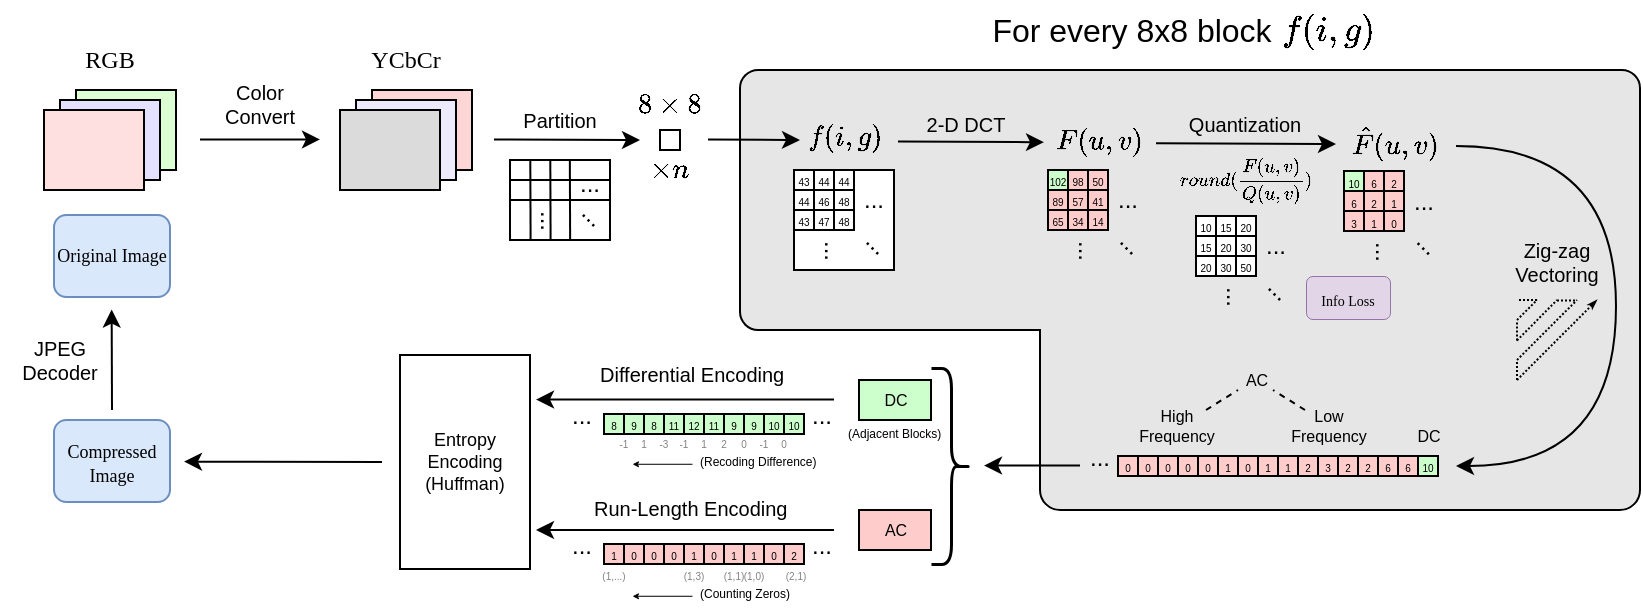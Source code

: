 <mxfile version="24.7.8">
  <diagram name="Page-1" id="EF4YrGt0gxMVskBdaSfW">
    <mxGraphModel dx="875" dy="524" grid="1" gridSize="10" guides="1" tooltips="1" connect="1" arrows="1" fold="1" page="1" pageScale="1" pageWidth="827" pageHeight="1169" math="1" shadow="0">
      <root>
        <mxCell id="0" />
        <mxCell id="1" parent="0" />
        <mxCell id="O9iiYRhufzulxAbbuQm4-144" value="" style="rounded=1;whiteSpace=wrap;html=1;arcSize=8;fillColor=#E6E6E6;strokeColor=#000000;" vertex="1" parent="1">
          <mxGeometry x="600" y="314.5" width="300" height="125.5" as="geometry" />
        </mxCell>
        <mxCell id="O9iiYRhufzulxAbbuQm4-58" value="" style="rounded=1;whiteSpace=wrap;html=1;arcSize=7;fillColor=#E6E6E6;strokeColor=#000000;" vertex="1" parent="1">
          <mxGeometry x="450" y="220" width="450" height="130" as="geometry" />
        </mxCell>
        <mxCell id="O9iiYRhufzulxAbbuQm4-19" value="" style="rounded=0;whiteSpace=wrap;html=1;fillColor=#DCFFD4;" vertex="1" parent="1">
          <mxGeometry x="118" y="230" width="50" height="40" as="geometry" />
        </mxCell>
        <mxCell id="O9iiYRhufzulxAbbuQm4-18" value="" style="rounded=0;whiteSpace=wrap;html=1;fillColor=#E4E0FF;" vertex="1" parent="1">
          <mxGeometry x="110" y="235" width="50" height="40" as="geometry" />
        </mxCell>
        <mxCell id="O9iiYRhufzulxAbbuQm4-17" value="" style="rounded=0;whiteSpace=wrap;html=1;fillColor=#FFE0E0;" vertex="1" parent="1">
          <mxGeometry x="102" y="240" width="50" height="40" as="geometry" />
        </mxCell>
        <mxCell id="O9iiYRhufzulxAbbuQm4-20" value="&lt;font style=&quot;font-size: 12px;&quot;&gt;RGB&lt;/font&gt;" style="text;html=1;align=center;verticalAlign=middle;whiteSpace=wrap;rounded=0;fontFamily=Garamond;fontSize=12;" vertex="1" parent="1">
          <mxGeometry x="105" y="200" width="60" height="30" as="geometry" />
        </mxCell>
        <mxCell id="O9iiYRhufzulxAbbuQm4-21" value="" style="endArrow=classic;html=1;rounded=0;" edge="1" parent="1">
          <mxGeometry width="50" height="50" relative="1" as="geometry">
            <mxPoint x="180" y="254.72" as="sourcePoint" />
            <mxPoint x="240" y="254.72" as="targetPoint" />
          </mxGeometry>
        </mxCell>
        <mxCell id="O9iiYRhufzulxAbbuQm4-22" value="" style="rounded=0;whiteSpace=wrap;html=1;fillColor=#ffd6d6;" vertex="1" parent="1">
          <mxGeometry x="266" y="230" width="50" height="40" as="geometry" />
        </mxCell>
        <mxCell id="O9iiYRhufzulxAbbuQm4-23" value="" style="rounded=0;whiteSpace=wrap;html=1;fillColor=#eceafb;" vertex="1" parent="1">
          <mxGeometry x="258" y="235" width="50" height="40" as="geometry" />
        </mxCell>
        <mxCell id="O9iiYRhufzulxAbbuQm4-24" value="" style="rounded=0;whiteSpace=wrap;html=1;" vertex="1" parent="1">
          <mxGeometry x="335" y="265" width="50" height="40" as="geometry" />
        </mxCell>
        <mxCell id="O9iiYRhufzulxAbbuQm4-25" value="&lt;font style=&quot;font-size: 12px;&quot;&gt;YCbCr&lt;/font&gt;" style="text;html=1;align=center;verticalAlign=middle;whiteSpace=wrap;rounded=0;fontFamily=Garamond;fontSize=12;" vertex="1" parent="1">
          <mxGeometry x="253" y="200" width="60" height="30" as="geometry" />
        </mxCell>
        <mxCell id="O9iiYRhufzulxAbbuQm4-26" value="" style="endArrow=classic;html=1;rounded=0;" edge="1" parent="1">
          <mxGeometry width="50" height="50" relative="1" as="geometry">
            <mxPoint x="327" y="254.72" as="sourcePoint" />
            <mxPoint x="400" y="255" as="targetPoint" />
          </mxGeometry>
        </mxCell>
        <mxCell id="O9iiYRhufzulxAbbuQm4-27" value="Color Convert" style="text;html=1;align=center;verticalAlign=middle;whiteSpace=wrap;rounded=0;fontSize=10;" vertex="1" parent="1">
          <mxGeometry x="180" y="222" width="60" height="30" as="geometry" />
        </mxCell>
        <mxCell id="O9iiYRhufzulxAbbuQm4-28" value="Partition" style="text;html=1;align=center;verticalAlign=middle;whiteSpace=wrap;rounded=0;fontSize=10;" vertex="1" parent="1">
          <mxGeometry x="330" y="230" width="60" height="30" as="geometry" />
        </mxCell>
        <mxCell id="O9iiYRhufzulxAbbuQm4-30" value="" style="endArrow=none;html=1;rounded=0;exitX=0;exitY=0.25;exitDx=0;exitDy=0;entryX=1;entryY=0.25;entryDx=0;entryDy=0;" edge="1" parent="1" source="O9iiYRhufzulxAbbuQm4-24" target="O9iiYRhufzulxAbbuQm4-24">
          <mxGeometry width="50" height="50" relative="1" as="geometry">
            <mxPoint x="365" y="345" as="sourcePoint" />
            <mxPoint x="415" y="295" as="targetPoint" />
          </mxGeometry>
        </mxCell>
        <mxCell id="O9iiYRhufzulxAbbuQm4-31" value="" style="endArrow=none;html=1;rounded=0;exitX=0.183;exitY=0.013;exitDx=0;exitDy=0;entryX=0.186;entryY=1.013;entryDx=0;entryDy=0;exitPerimeter=0;entryPerimeter=0;" edge="1" parent="1">
          <mxGeometry width="50" height="50" relative="1" as="geometry">
            <mxPoint x="345.15" y="265.52" as="sourcePoint" />
            <mxPoint x="345.3" y="305.52" as="targetPoint" />
          </mxGeometry>
        </mxCell>
        <mxCell id="O9iiYRhufzulxAbbuQm4-32" value="" style="endArrow=none;html=1;rounded=0;exitX=0.183;exitY=0.013;exitDx=0;exitDy=0;entryX=0.186;entryY=1.013;entryDx=0;entryDy=0;exitPerimeter=0;entryPerimeter=0;" edge="1" parent="1">
          <mxGeometry width="50" height="50" relative="1" as="geometry">
            <mxPoint x="355.15" y="265" as="sourcePoint" />
            <mxPoint x="355.3" y="305" as="targetPoint" />
          </mxGeometry>
        </mxCell>
        <mxCell id="O9iiYRhufzulxAbbuQm4-33" value="" style="endArrow=none;html=1;rounded=0;exitX=0.183;exitY=0.013;exitDx=0;exitDy=0;entryX=0.186;entryY=1.013;entryDx=0;entryDy=0;exitPerimeter=0;entryPerimeter=0;" edge="1" parent="1">
          <mxGeometry width="50" height="50" relative="1" as="geometry">
            <mxPoint x="364.92" y="265" as="sourcePoint" />
            <mxPoint x="365.07" y="305" as="targetPoint" />
          </mxGeometry>
        </mxCell>
        <mxCell id="O9iiYRhufzulxAbbuQm4-34" value="" style="endArrow=none;html=1;rounded=0;exitX=0;exitY=0.25;exitDx=0;exitDy=0;entryX=1;entryY=0.25;entryDx=0;entryDy=0;" edge="1" parent="1">
          <mxGeometry width="50" height="50" relative="1" as="geometry">
            <mxPoint x="335" y="284.96" as="sourcePoint" />
            <mxPoint x="385" y="284.96" as="targetPoint" />
          </mxGeometry>
        </mxCell>
        <mxCell id="O9iiYRhufzulxAbbuQm4-38" value="..." style="text;html=1;align=center;verticalAlign=middle;whiteSpace=wrap;rounded=0;rotation=45;" vertex="1" parent="1">
          <mxGeometry x="367" y="285" width="20" height="15" as="geometry" />
        </mxCell>
        <mxCell id="O9iiYRhufzulxAbbuQm4-39" value="" style="rounded=0;whiteSpace=wrap;html=1;fillColor=#dbdbdb;" vertex="1" parent="1">
          <mxGeometry x="250" y="240" width="50" height="40" as="geometry" />
        </mxCell>
        <mxCell id="O9iiYRhufzulxAbbuQm4-40" value="" style="whiteSpace=wrap;html=1;aspect=fixed;" vertex="1" parent="1">
          <mxGeometry x="410" y="250" width="10" height="10" as="geometry" />
        </mxCell>
        <mxCell id="O9iiYRhufzulxAbbuQm4-41" value="$$\times n$$" style="text;html=1;align=center;verticalAlign=middle;whiteSpace=wrap;rounded=0;" vertex="1" parent="1">
          <mxGeometry x="405" y="262" width="20" height="15" as="geometry" />
        </mxCell>
        <mxCell id="O9iiYRhufzulxAbbuQm4-42" value="" style="endArrow=classic;html=1;rounded=0;" edge="1" parent="1">
          <mxGeometry width="50" height="50" relative="1" as="geometry">
            <mxPoint x="529" y="255.81" as="sourcePoint" />
            <mxPoint x="602" y="256.09" as="targetPoint" />
          </mxGeometry>
        </mxCell>
        <mxCell id="O9iiYRhufzulxAbbuQm4-45" value="2-D DCT" style="text;html=1;align=center;verticalAlign=middle;whiteSpace=wrap;rounded=0;fontSize=10;" vertex="1" parent="1">
          <mxGeometry x="533" y="232" width="60" height="30" as="geometry" />
        </mxCell>
        <mxCell id="O9iiYRhufzulxAbbuQm4-49" value="$$f(i,g)$$" style="text;html=1;align=center;verticalAlign=middle;whiteSpace=wrap;rounded=0;fontSize=15;" vertex="1" parent="1">
          <mxGeometry x="713.5" y="185" width="60" height="30" as="geometry" />
        </mxCell>
        <mxCell id="O9iiYRhufzulxAbbuQm4-50" value="$$F(u,v)$$" style="text;html=1;align=center;verticalAlign=middle;whiteSpace=wrap;rounded=0;" vertex="1" parent="1">
          <mxGeometry x="600" y="241" width="60" height="30" as="geometry" />
        </mxCell>
        <mxCell id="O9iiYRhufzulxAbbuQm4-51" value="" style="endArrow=classic;html=1;rounded=0;" edge="1" parent="1">
          <mxGeometry width="50" height="50" relative="1" as="geometry">
            <mxPoint x="658" y="256.67" as="sourcePoint" />
            <mxPoint x="748" y="257" as="targetPoint" />
          </mxGeometry>
        </mxCell>
        <mxCell id="O9iiYRhufzulxAbbuQm4-52" value="Quantization" style="text;html=1;align=center;verticalAlign=middle;whiteSpace=wrap;rounded=0;fontSize=10;" vertex="1" parent="1">
          <mxGeometry x="664" y="232" width="77" height="30" as="geometry" />
        </mxCell>
        <mxCell id="O9iiYRhufzulxAbbuQm4-54" value="For every 8x8 block" style="text;html=1;align=center;verticalAlign=middle;whiteSpace=wrap;rounded=0;fontSize=16;" vertex="1" parent="1">
          <mxGeometry x="565.5" y="185" width="160" height="30" as="geometry" />
        </mxCell>
        <mxCell id="O9iiYRhufzulxAbbuQm4-55" value="$$8\times 8$$" style="text;html=1;align=center;verticalAlign=middle;whiteSpace=wrap;rounded=0;" vertex="1" parent="1">
          <mxGeometry x="400" y="230" width="30" height="14" as="geometry" />
        </mxCell>
        <mxCell id="O9iiYRhufzulxAbbuQm4-57" value="$$f(i,g)$$" style="text;html=1;align=center;verticalAlign=middle;whiteSpace=wrap;rounded=0;" vertex="1" parent="1">
          <mxGeometry x="473" y="239" width="60" height="30" as="geometry" />
        </mxCell>
        <mxCell id="O9iiYRhufzulxAbbuQm4-59" value="" style="endArrow=classic;html=1;rounded=0;" edge="1" parent="1">
          <mxGeometry width="50" height="50" relative="1" as="geometry">
            <mxPoint x="434" y="254.72" as="sourcePoint" />
            <mxPoint x="480" y="255" as="targetPoint" />
          </mxGeometry>
        </mxCell>
        <mxCell id="O9iiYRhufzulxAbbuQm4-63" value="$$round(\frac{F(u, v)}{Q(u, v)})$$" style="text;html=1;align=center;verticalAlign=middle;whiteSpace=wrap;rounded=0;fontSize=8;" vertex="1" parent="1">
          <mxGeometry x="672.5" y="260" width="60" height="30" as="geometry" />
        </mxCell>
        <mxCell id="O9iiYRhufzulxAbbuQm4-65" value="$${\hat{F}(u,v)}$$" style="text;html=1;align=center;verticalAlign=middle;whiteSpace=wrap;rounded=0;" vertex="1" parent="1">
          <mxGeometry x="748" y="241" width="60" height="30" as="geometry" />
        </mxCell>
        <mxCell id="O9iiYRhufzulxAbbuQm4-81" value="..." style="text;html=1;align=center;verticalAlign=middle;whiteSpace=wrap;rounded=0;rotation=90;" vertex="1" parent="1">
          <mxGeometry x="345" y="288" width="20" height="15" as="geometry" />
        </mxCell>
        <mxCell id="O9iiYRhufzulxAbbuQm4-82" value="..." style="text;html=1;align=center;verticalAlign=middle;whiteSpace=wrap;rounded=0;rotation=0;" vertex="1" parent="1">
          <mxGeometry x="365" y="269" width="20" height="15" as="geometry" />
        </mxCell>
        <mxCell id="O9iiYRhufzulxAbbuQm4-86" value="..." style="text;html=1;align=center;verticalAlign=middle;whiteSpace=wrap;rounded=0;rotation=0;" vertex="1" parent="1">
          <mxGeometry x="634" y="277.5" width="20" height="15" as="geometry" />
        </mxCell>
        <mxCell id="O9iiYRhufzulxAbbuQm4-87" value="..." style="text;html=1;align=center;verticalAlign=middle;whiteSpace=wrap;rounded=0;rotation=90;" vertex="1" parent="1">
          <mxGeometry x="614" y="303" width="20" height="15" as="geometry" />
        </mxCell>
        <mxCell id="O9iiYRhufzulxAbbuQm4-88" value="..." style="text;html=1;align=center;verticalAlign=middle;whiteSpace=wrap;rounded=0;rotation=45;" vertex="1" parent="1">
          <mxGeometry x="636" y="299" width="20" height="15" as="geometry" />
        </mxCell>
        <mxCell id="O9iiYRhufzulxAbbuQm4-90" value="102" style="whiteSpace=wrap;html=1;aspect=fixed;fontSize=5;fillColor=#CCFFCC;" vertex="1" parent="1">
          <mxGeometry x="604" y="270" width="10" height="10" as="geometry" />
        </mxCell>
        <mxCell id="O9iiYRhufzulxAbbuQm4-99" value="98" style="whiteSpace=wrap;html=1;aspect=fixed;fontSize=5;fillColor=#FFCCCC;" vertex="1" parent="1">
          <mxGeometry x="614" y="270" width="10" height="10" as="geometry" />
        </mxCell>
        <mxCell id="O9iiYRhufzulxAbbuQm4-101" value="89" style="whiteSpace=wrap;html=1;aspect=fixed;fontSize=5;fillColor=#FFCCCC;" vertex="1" parent="1">
          <mxGeometry x="604" y="280" width="10" height="10" as="geometry" />
        </mxCell>
        <mxCell id="O9iiYRhufzulxAbbuQm4-102" value="65" style="whiteSpace=wrap;html=1;aspect=fixed;fontSize=5;fillColor=#FFCCCC;" vertex="1" parent="1">
          <mxGeometry x="604" y="290" width="10" height="10" as="geometry" />
        </mxCell>
        <mxCell id="O9iiYRhufzulxAbbuQm4-103" value="57" style="whiteSpace=wrap;html=1;aspect=fixed;fontSize=5;fillColor=#FFCCCC;" vertex="1" parent="1">
          <mxGeometry x="614" y="280" width="10" height="10" as="geometry" />
        </mxCell>
        <mxCell id="O9iiYRhufzulxAbbuQm4-104" value="50" style="whiteSpace=wrap;html=1;aspect=fixed;fontSize=5;fillColor=#FFCCCC;" vertex="1" parent="1">
          <mxGeometry x="624" y="270" width="10" height="10" as="geometry" />
        </mxCell>
        <mxCell id="O9iiYRhufzulxAbbuQm4-105" value="34" style="whiteSpace=wrap;html=1;aspect=fixed;fontSize=5;fillColor=#FFCCCC;" vertex="1" parent="1">
          <mxGeometry x="614" y="290" width="10" height="10" as="geometry" />
        </mxCell>
        <mxCell id="O9iiYRhufzulxAbbuQm4-106" value="41" style="whiteSpace=wrap;html=1;aspect=fixed;fontSize=5;fillColor=#FFCCCC;" vertex="1" parent="1">
          <mxGeometry x="624" y="280" width="10" height="10" as="geometry" />
        </mxCell>
        <mxCell id="O9iiYRhufzulxAbbuQm4-107" value="14" style="whiteSpace=wrap;html=1;aspect=fixed;fontSize=5;fillColor=#FFCCCC;" vertex="1" parent="1">
          <mxGeometry x="624" y="290" width="10" height="10" as="geometry" />
        </mxCell>
        <mxCell id="O9iiYRhufzulxAbbuQm4-108" value="" style="whiteSpace=wrap;html=1;aspect=fixed;" vertex="1" parent="1">
          <mxGeometry x="477" y="270" width="50" height="50" as="geometry" />
        </mxCell>
        <mxCell id="O9iiYRhufzulxAbbuQm4-109" value="..." style="text;html=1;align=center;verticalAlign=middle;whiteSpace=wrap;rounded=0;rotation=0;" vertex="1" parent="1">
          <mxGeometry x="507" y="277.5" width="20" height="15" as="geometry" />
        </mxCell>
        <mxCell id="O9iiYRhufzulxAbbuQm4-110" value="..." style="text;html=1;align=center;verticalAlign=middle;whiteSpace=wrap;rounded=0;rotation=90;" vertex="1" parent="1">
          <mxGeometry x="487" y="303" width="20" height="15" as="geometry" />
        </mxCell>
        <mxCell id="O9iiYRhufzulxAbbuQm4-111" value="..." style="text;html=1;align=center;verticalAlign=middle;whiteSpace=wrap;rounded=0;rotation=45;" vertex="1" parent="1">
          <mxGeometry x="509" y="299" width="20" height="15" as="geometry" />
        </mxCell>
        <mxCell id="O9iiYRhufzulxAbbuQm4-112" value="43" style="whiteSpace=wrap;html=1;aspect=fixed;fontSize=5;" vertex="1" parent="1">
          <mxGeometry x="477" y="270" width="10" height="10" as="geometry" />
        </mxCell>
        <mxCell id="O9iiYRhufzulxAbbuQm4-113" value="44" style="whiteSpace=wrap;html=1;aspect=fixed;fontSize=5;" vertex="1" parent="1">
          <mxGeometry x="487" y="270" width="10" height="10" as="geometry" />
        </mxCell>
        <mxCell id="O9iiYRhufzulxAbbuQm4-114" value="44" style="whiteSpace=wrap;html=1;aspect=fixed;fontSize=5;" vertex="1" parent="1">
          <mxGeometry x="477" y="280" width="10" height="10" as="geometry" />
        </mxCell>
        <mxCell id="O9iiYRhufzulxAbbuQm4-115" value="43" style="whiteSpace=wrap;html=1;aspect=fixed;fontSize=5;" vertex="1" parent="1">
          <mxGeometry x="477" y="290" width="10" height="10" as="geometry" />
        </mxCell>
        <mxCell id="O9iiYRhufzulxAbbuQm4-116" value="46" style="whiteSpace=wrap;html=1;aspect=fixed;fontSize=5;" vertex="1" parent="1">
          <mxGeometry x="487" y="280" width="10" height="10" as="geometry" />
        </mxCell>
        <mxCell id="O9iiYRhufzulxAbbuQm4-117" value="44" style="whiteSpace=wrap;html=1;aspect=fixed;fontSize=5;" vertex="1" parent="1">
          <mxGeometry x="497" y="270" width="10" height="10" as="geometry" />
        </mxCell>
        <mxCell id="O9iiYRhufzulxAbbuQm4-118" value="47" style="whiteSpace=wrap;html=1;aspect=fixed;fontSize=5;" vertex="1" parent="1">
          <mxGeometry x="487" y="290" width="10" height="10" as="geometry" />
        </mxCell>
        <mxCell id="O9iiYRhufzulxAbbuQm4-119" value="48" style="whiteSpace=wrap;html=1;aspect=fixed;fontSize=5;" vertex="1" parent="1">
          <mxGeometry x="497" y="280" width="10" height="10" as="geometry" />
        </mxCell>
        <mxCell id="O9iiYRhufzulxAbbuQm4-120" value="48" style="whiteSpace=wrap;html=1;aspect=fixed;fontSize=5;" vertex="1" parent="1">
          <mxGeometry x="497" y="290" width="10" height="10" as="geometry" />
        </mxCell>
        <mxCell id="O9iiYRhufzulxAbbuQm4-122" value="..." style="text;html=1;align=center;verticalAlign=middle;whiteSpace=wrap;rounded=0;rotation=0;" vertex="1" parent="1">
          <mxGeometry x="782" y="278" width="20" height="15" as="geometry" />
        </mxCell>
        <mxCell id="O9iiYRhufzulxAbbuQm4-123" value="..." style="text;html=1;align=center;verticalAlign=middle;whiteSpace=wrap;rounded=0;rotation=90;" vertex="1" parent="1">
          <mxGeometry x="762" y="303.5" width="20" height="15" as="geometry" />
        </mxCell>
        <mxCell id="O9iiYRhufzulxAbbuQm4-124" value="..." style="text;html=1;align=center;verticalAlign=middle;whiteSpace=wrap;rounded=0;rotation=45;" vertex="1" parent="1">
          <mxGeometry x="784" y="299.5" width="20" height="15" as="geometry" />
        </mxCell>
        <mxCell id="O9iiYRhufzulxAbbuQm4-125" value="10" style="whiteSpace=wrap;html=1;aspect=fixed;fontSize=5;fillColor=#CCFFCC;" vertex="1" parent="1">
          <mxGeometry x="752" y="270.5" width="10" height="10" as="geometry" />
        </mxCell>
        <mxCell id="O9iiYRhufzulxAbbuQm4-126" value="6" style="whiteSpace=wrap;html=1;aspect=fixed;fontSize=5;fillColor=#FFCCCC;" vertex="1" parent="1">
          <mxGeometry x="762" y="270.5" width="10" height="10" as="geometry" />
        </mxCell>
        <mxCell id="O9iiYRhufzulxAbbuQm4-127" value="6" style="whiteSpace=wrap;html=1;aspect=fixed;fontSize=5;fillColor=#FFCCCC;" vertex="1" parent="1">
          <mxGeometry x="752" y="280.5" width="10" height="10" as="geometry" />
        </mxCell>
        <mxCell id="O9iiYRhufzulxAbbuQm4-128" value="3" style="whiteSpace=wrap;html=1;aspect=fixed;fontSize=5;fillColor=#FFCCCC;" vertex="1" parent="1">
          <mxGeometry x="752" y="290.5" width="10" height="10" as="geometry" />
        </mxCell>
        <mxCell id="O9iiYRhufzulxAbbuQm4-129" value="2" style="whiteSpace=wrap;html=1;aspect=fixed;fontSize=5;fillColor=#FFCCCC;" vertex="1" parent="1">
          <mxGeometry x="762" y="280.5" width="10" height="10" as="geometry" />
        </mxCell>
        <mxCell id="O9iiYRhufzulxAbbuQm4-130" value="2" style="whiteSpace=wrap;html=1;aspect=fixed;fontSize=5;fillColor=#FFCCCC;" vertex="1" parent="1">
          <mxGeometry x="772" y="270.5" width="10" height="10" as="geometry" />
        </mxCell>
        <mxCell id="O9iiYRhufzulxAbbuQm4-131" value="1" style="whiteSpace=wrap;html=1;aspect=fixed;fontSize=5;fillColor=#FFCCCC;" vertex="1" parent="1">
          <mxGeometry x="762" y="290.5" width="10" height="10" as="geometry" />
        </mxCell>
        <mxCell id="O9iiYRhufzulxAbbuQm4-132" value="1" style="whiteSpace=wrap;html=1;aspect=fixed;fontSize=5;fillColor=#FFCCCC;" vertex="1" parent="1">
          <mxGeometry x="772" y="280.5" width="10" height="10" as="geometry" />
        </mxCell>
        <mxCell id="O9iiYRhufzulxAbbuQm4-133" value="0" style="whiteSpace=wrap;html=1;aspect=fixed;fontSize=5;fillColor=#FFCCCC;" vertex="1" parent="1">
          <mxGeometry x="772" y="290.5" width="10" height="10" as="geometry" />
        </mxCell>
        <mxCell id="O9iiYRhufzulxAbbuQm4-137" value="" style="shape=curlyBracket;whiteSpace=wrap;html=1;rounded=1;flipH=1;labelPosition=right;verticalLabelPosition=middle;align=left;verticalAlign=middle;strokeWidth=1.5;" vertex="1" parent="1">
          <mxGeometry x="545.5" y="369" width="20" height="98" as="geometry" />
        </mxCell>
        <mxCell id="O9iiYRhufzulxAbbuQm4-140" value="DC" style="rounded=0;whiteSpace=wrap;html=1;fillColor=#CCFFCC;fontSize=8;" vertex="1" parent="1">
          <mxGeometry x="509.5" y="375" width="36" height="20" as="geometry" />
        </mxCell>
        <mxCell id="O9iiYRhufzulxAbbuQm4-141" value="AC" style="rounded=0;whiteSpace=wrap;html=1;fillColor=#FFCCCC;fontSize=8;" vertex="1" parent="1">
          <mxGeometry x="509.5" y="440" width="36" height="20" as="geometry" />
        </mxCell>
        <mxCell id="O9iiYRhufzulxAbbuQm4-142" value="Differential Encoding" style="text;whiteSpace=wrap;fontSize=10;" vertex="1" parent="1">
          <mxGeometry x="378" y="359.77" width="112" height="20" as="geometry" />
        </mxCell>
        <mxCell id="O9iiYRhufzulxAbbuQm4-143" value="" style="endArrow=classic;html=1;rounded=0;endFill=1;" edge="1" parent="1">
          <mxGeometry width="50" height="50" relative="1" as="geometry">
            <mxPoint x="497" y="384.77" as="sourcePoint" />
            <mxPoint x="348" y="384.77" as="targetPoint" />
          </mxGeometry>
        </mxCell>
        <mxCell id="O9iiYRhufzulxAbbuQm4-145" value="" style="rounded=1;whiteSpace=wrap;html=1;arcSize=14;strokeColor=#E6E6E6;fillColor=#E6E6E6;" vertex="1" parent="1">
          <mxGeometry x="601" y="335" width="298" height="35" as="geometry" />
        </mxCell>
        <mxCell id="O9iiYRhufzulxAbbuQm4-71" value="" style="curved=1;endArrow=classic;html=1;rounded=0;" edge="1" parent="1">
          <mxGeometry width="50" height="50" relative="1" as="geometry">
            <mxPoint x="808" y="258" as="sourcePoint" />
            <mxPoint x="808" y="418" as="targetPoint" />
            <Array as="points">
              <mxPoint x="888" y="258" />
              <mxPoint x="888" y="418" />
            </Array>
          </mxGeometry>
        </mxCell>
        <mxCell id="O9iiYRhufzulxAbbuQm4-147" value="Zig-zag Vectoring" style="text;html=1;align=center;verticalAlign=middle;whiteSpace=wrap;rounded=0;fontSize=10;" vertex="1" parent="1">
          <mxGeometry x="820" y="300.5" width="77" height="30" as="geometry" />
        </mxCell>
        <mxCell id="O9iiYRhufzulxAbbuQm4-165" value="10" style="whiteSpace=wrap;html=1;aspect=fixed;fontSize=5;fillColor=#CCFFCC;" vertex="1" parent="1">
          <mxGeometry x="789" y="413" width="10" height="10" as="geometry" />
        </mxCell>
        <mxCell id="O9iiYRhufzulxAbbuQm4-166" value="6" style="whiteSpace=wrap;html=1;aspect=fixed;fontSize=5;fillColor=#FFCCCC;" vertex="1" parent="1">
          <mxGeometry x="779" y="413" width="10" height="10" as="geometry" />
        </mxCell>
        <mxCell id="O9iiYRhufzulxAbbuQm4-167" value="6" style="whiteSpace=wrap;html=1;aspect=fixed;fontSize=5;fillColor=#FFCCCC;" vertex="1" parent="1">
          <mxGeometry x="769" y="413" width="10" height="10" as="geometry" />
        </mxCell>
        <mxCell id="O9iiYRhufzulxAbbuQm4-168" value="2" style="whiteSpace=wrap;html=1;aspect=fixed;fontSize=5;fillColor=#FFCCCC;" vertex="1" parent="1">
          <mxGeometry x="759" y="413" width="10" height="10" as="geometry" />
        </mxCell>
        <mxCell id="O9iiYRhufzulxAbbuQm4-169" value="2" style="whiteSpace=wrap;html=1;aspect=fixed;fontSize=5;fillColor=#FFCCCC;" vertex="1" parent="1">
          <mxGeometry x="749" y="413" width="10" height="10" as="geometry" />
        </mxCell>
        <mxCell id="O9iiYRhufzulxAbbuQm4-170" value="3" style="whiteSpace=wrap;html=1;aspect=fixed;fontSize=5;fillColor=#FFCCCC;" vertex="1" parent="1">
          <mxGeometry x="739" y="413" width="10" height="10" as="geometry" />
        </mxCell>
        <mxCell id="O9iiYRhufzulxAbbuQm4-172" value="2" style="whiteSpace=wrap;html=1;aspect=fixed;fontSize=5;fillColor=#FFCCCC;" vertex="1" parent="1">
          <mxGeometry x="729" y="413" width="10" height="10" as="geometry" />
        </mxCell>
        <mxCell id="O9iiYRhufzulxAbbuQm4-173" value="1" style="whiteSpace=wrap;html=1;aspect=fixed;fontSize=5;fillColor=#FFCCCC;" vertex="1" parent="1">
          <mxGeometry x="719" y="413" width="10" height="10" as="geometry" />
        </mxCell>
        <mxCell id="O9iiYRhufzulxAbbuQm4-176" value="1" style="whiteSpace=wrap;html=1;aspect=fixed;fontSize=5;fillColor=#FFCCCC;" vertex="1" parent="1">
          <mxGeometry x="709" y="413" width="10" height="10" as="geometry" />
        </mxCell>
        <mxCell id="O9iiYRhufzulxAbbuQm4-177" value="0" style="whiteSpace=wrap;html=1;aspect=fixed;fontSize=5;fillColor=#FFCCCC;" vertex="1" parent="1">
          <mxGeometry x="699" y="413" width="10" height="10" as="geometry" />
        </mxCell>
        <mxCell id="O9iiYRhufzulxAbbuQm4-178" value="1" style="whiteSpace=wrap;html=1;aspect=fixed;fontSize=5;fillColor=#FFCCCC;" vertex="1" parent="1">
          <mxGeometry x="689" y="413" width="10" height="10" as="geometry" />
        </mxCell>
        <mxCell id="O9iiYRhufzulxAbbuQm4-179" value="0" style="whiteSpace=wrap;html=1;aspect=fixed;fontSize=5;fillColor=#FFCCCC;" vertex="1" parent="1">
          <mxGeometry x="679" y="413" width="10" height="10" as="geometry" />
        </mxCell>
        <mxCell id="O9iiYRhufzulxAbbuQm4-180" value="0" style="whiteSpace=wrap;html=1;aspect=fixed;fontSize=5;fillColor=#FFCCCC;" vertex="1" parent="1">
          <mxGeometry x="669" y="413" width="10" height="10" as="geometry" />
        </mxCell>
        <mxCell id="O9iiYRhufzulxAbbuQm4-181" value="0" style="whiteSpace=wrap;html=1;aspect=fixed;fontSize=5;fillColor=#FFCCCC;" vertex="1" parent="1">
          <mxGeometry x="659" y="413" width="10" height="10" as="geometry" />
        </mxCell>
        <mxCell id="O9iiYRhufzulxAbbuQm4-182" value="0" style="whiteSpace=wrap;html=1;aspect=fixed;fontSize=5;fillColor=#FFCCCC;" vertex="1" parent="1">
          <mxGeometry x="649" y="413" width="10" height="10" as="geometry" />
        </mxCell>
        <mxCell id="O9iiYRhufzulxAbbuQm4-183" value="DC" style="text;html=1;align=center;verticalAlign=middle;whiteSpace=wrap;rounded=0;fontSize=8;" vertex="1" parent="1">
          <mxGeometry x="773.5" y="393" width="41" height="20" as="geometry" />
        </mxCell>
        <mxCell id="O9iiYRhufzulxAbbuQm4-184" value="Low Frequency" style="text;html=1;align=center;verticalAlign=middle;whiteSpace=wrap;rounded=0;fontSize=8;" vertex="1" parent="1">
          <mxGeometry x="723.5" y="388" width="41" height="20" as="geometry" />
        </mxCell>
        <mxCell id="O9iiYRhufzulxAbbuQm4-185" value="High Frequency" style="text;html=1;align=center;verticalAlign=middle;whiteSpace=wrap;rounded=0;fontSize=8;" vertex="1" parent="1">
          <mxGeometry x="648" y="388" width="41" height="20" as="geometry" />
        </mxCell>
        <mxCell id="O9iiYRhufzulxAbbuQm4-186" value="0" style="whiteSpace=wrap;html=1;aspect=fixed;fontSize=5;fillColor=#FFCCCC;" vertex="1" parent="1">
          <mxGeometry x="639" y="413" width="10" height="10" as="geometry" />
        </mxCell>
        <mxCell id="O9iiYRhufzulxAbbuQm4-187" value="..." style="text;html=1;align=center;verticalAlign=middle;whiteSpace=wrap;rounded=0;rotation=0;" vertex="1" parent="1">
          <mxGeometry x="620" y="406" width="20" height="15" as="geometry" />
        </mxCell>
        <mxCell id="O9iiYRhufzulxAbbuQm4-191" value="AC" style="text;html=1;align=center;verticalAlign=middle;whiteSpace=wrap;rounded=0;fontSize=8;" vertex="1" parent="1">
          <mxGeometry x="688" y="365.25" width="41" height="20" as="geometry" />
        </mxCell>
        <mxCell id="O9iiYRhufzulxAbbuQm4-193" value="" style="endArrow=none;dashed=1;html=1;rounded=0;" edge="1" parent="1">
          <mxGeometry width="50" height="50" relative="1" as="geometry">
            <mxPoint x="683" y="390" as="sourcePoint" />
            <mxPoint x="699" y="380" as="targetPoint" />
          </mxGeometry>
        </mxCell>
        <mxCell id="O9iiYRhufzulxAbbuQm4-196" value="" style="endArrow=none;dashed=1;html=1;rounded=0;" edge="1" parent="1">
          <mxGeometry width="50" height="50" relative="1" as="geometry">
            <mxPoint x="732.5" y="390" as="sourcePoint" />
            <mxPoint x="716.5" y="380" as="targetPoint" />
          </mxGeometry>
        </mxCell>
        <mxCell id="O9iiYRhufzulxAbbuQm4-219" value="" style="endArrow=classic;html=1;rounded=0;" edge="1" parent="1">
          <mxGeometry width="50" height="50" relative="1" as="geometry">
            <mxPoint x="620" y="417.76" as="sourcePoint" />
            <mxPoint x="572" y="417.76" as="targetPoint" />
          </mxGeometry>
        </mxCell>
        <mxCell id="O9iiYRhufzulxAbbuQm4-222" value="Run-Length Encoding" style="text;whiteSpace=wrap;fontSize=10;" vertex="1" parent="1">
          <mxGeometry x="375" y="427" width="112" height="20" as="geometry" />
        </mxCell>
        <mxCell id="O9iiYRhufzulxAbbuQm4-223" value="" style="endArrow=classic;html=1;rounded=0;endFill=1;" edge="1" parent="1">
          <mxGeometry width="50" height="50" relative="1" as="geometry">
            <mxPoint x="497" y="450" as="sourcePoint" />
            <mxPoint x="348" y="450" as="targetPoint" />
          </mxGeometry>
        </mxCell>
        <mxCell id="O9iiYRhufzulxAbbuQm4-224" value="10" style="whiteSpace=wrap;html=1;aspect=fixed;fontSize=5;fillColor=#CCFFCC;" vertex="1" parent="1">
          <mxGeometry x="472" y="392" width="10" height="10" as="geometry" />
        </mxCell>
        <mxCell id="O9iiYRhufzulxAbbuQm4-225" value="10" style="whiteSpace=wrap;html=1;aspect=fixed;fontSize=5;fillColor=#CCFFCC;" vertex="1" parent="1">
          <mxGeometry x="462" y="392" width="10" height="10" as="geometry" />
        </mxCell>
        <mxCell id="O9iiYRhufzulxAbbuQm4-226" value="9" style="whiteSpace=wrap;html=1;aspect=fixed;fontSize=5;fillColor=#CCFFCC;" vertex="1" parent="1">
          <mxGeometry x="452" y="392" width="10" height="10" as="geometry" />
        </mxCell>
        <mxCell id="O9iiYRhufzulxAbbuQm4-227" value="9" style="whiteSpace=wrap;html=1;aspect=fixed;fontSize=5;fillColor=#CCFFCC;" vertex="1" parent="1">
          <mxGeometry x="442" y="392" width="10" height="10" as="geometry" />
        </mxCell>
        <mxCell id="O9iiYRhufzulxAbbuQm4-228" value="11" style="whiteSpace=wrap;html=1;aspect=fixed;fontSize=5;fillColor=#CCFFCC;" vertex="1" parent="1">
          <mxGeometry x="432" y="392" width="10" height="10" as="geometry" />
        </mxCell>
        <mxCell id="O9iiYRhufzulxAbbuQm4-229" value="12" style="whiteSpace=wrap;html=1;aspect=fixed;fontSize=5;fillColor=#CCFFCC;" vertex="1" parent="1">
          <mxGeometry x="422" y="392" width="10" height="10" as="geometry" />
        </mxCell>
        <mxCell id="O9iiYRhufzulxAbbuQm4-230" value="11" style="whiteSpace=wrap;html=1;aspect=fixed;fontSize=5;fillColor=#CCFFCC;" vertex="1" parent="1">
          <mxGeometry x="412" y="392" width="10" height="10" as="geometry" />
        </mxCell>
        <mxCell id="O9iiYRhufzulxAbbuQm4-231" value="8" style="whiteSpace=wrap;html=1;aspect=fixed;fontSize=5;fillColor=#CCFFCC;" vertex="1" parent="1">
          <mxGeometry x="402" y="392" width="10" height="10" as="geometry" />
        </mxCell>
        <mxCell id="O9iiYRhufzulxAbbuQm4-232" value="9" style="whiteSpace=wrap;html=1;aspect=fixed;fontSize=5;fillColor=#CCFFCC;" vertex="1" parent="1">
          <mxGeometry x="392" y="392" width="10" height="10" as="geometry" />
        </mxCell>
        <mxCell id="O9iiYRhufzulxAbbuQm4-233" value="8" style="whiteSpace=wrap;html=1;aspect=fixed;fontSize=5;fillColor=#CCFFCC;" vertex="1" parent="1">
          <mxGeometry x="382" y="392" width="10" height="10" as="geometry" />
        </mxCell>
        <mxCell id="O9iiYRhufzulxAbbuQm4-234" value="..." style="text;html=1;align=center;verticalAlign=middle;whiteSpace=wrap;rounded=0;rotation=0;" vertex="1" parent="1">
          <mxGeometry x="361" y="385.25" width="20" height="15" as="geometry" />
        </mxCell>
        <mxCell id="O9iiYRhufzulxAbbuQm4-239" value="2" style="whiteSpace=wrap;html=1;aspect=fixed;fontSize=5;fillColor=#FFCCCC;" vertex="1" parent="1">
          <mxGeometry x="472" y="457" width="10" height="10" as="geometry" />
        </mxCell>
        <mxCell id="O9iiYRhufzulxAbbuQm4-240" value="0" style="whiteSpace=wrap;html=1;aspect=fixed;fontSize=5;fillColor=#FFCCCC;" vertex="1" parent="1">
          <mxGeometry x="462" y="457" width="10" height="10" as="geometry" />
        </mxCell>
        <mxCell id="O9iiYRhufzulxAbbuQm4-241" value="1" style="whiteSpace=wrap;html=1;aspect=fixed;fontSize=5;fillColor=#FFCCCC;" vertex="1" parent="1">
          <mxGeometry x="452" y="457" width="10" height="10" as="geometry" />
        </mxCell>
        <mxCell id="O9iiYRhufzulxAbbuQm4-242" value="1" style="whiteSpace=wrap;html=1;aspect=fixed;fontSize=5;fillColor=#FFCCCC;" vertex="1" parent="1">
          <mxGeometry x="442" y="457" width="10" height="10" as="geometry" />
        </mxCell>
        <mxCell id="O9iiYRhufzulxAbbuQm4-243" value="0" style="whiteSpace=wrap;html=1;aspect=fixed;fontSize=5;fillColor=#FFCCCC;" vertex="1" parent="1">
          <mxGeometry x="432" y="457" width="10" height="10" as="geometry" />
        </mxCell>
        <mxCell id="O9iiYRhufzulxAbbuQm4-244" value="1" style="whiteSpace=wrap;html=1;aspect=fixed;fontSize=5;fillColor=#FFCCCC;" vertex="1" parent="1">
          <mxGeometry x="422" y="457" width="10" height="10" as="geometry" />
        </mxCell>
        <mxCell id="O9iiYRhufzulxAbbuQm4-245" value="0" style="whiteSpace=wrap;html=1;aspect=fixed;fontSize=5;fillColor=#FFCCCC;" vertex="1" parent="1">
          <mxGeometry x="412" y="457" width="10" height="10" as="geometry" />
        </mxCell>
        <mxCell id="O9iiYRhufzulxAbbuQm4-246" value="0" style="whiteSpace=wrap;html=1;aspect=fixed;fontSize=5;fillColor=#FFCCCC;" vertex="1" parent="1">
          <mxGeometry x="402" y="457" width="10" height="10" as="geometry" />
        </mxCell>
        <mxCell id="O9iiYRhufzulxAbbuQm4-247" value="0" style="whiteSpace=wrap;html=1;aspect=fixed;fontSize=5;fillColor=#FFCCCC;" vertex="1" parent="1">
          <mxGeometry x="392" y="457" width="10" height="10" as="geometry" />
        </mxCell>
        <mxCell id="O9iiYRhufzulxAbbuQm4-248" value="1" style="whiteSpace=wrap;html=1;aspect=fixed;fontSize=5;fillColor=#FFCCCC;" vertex="1" parent="1">
          <mxGeometry x="382" y="457" width="10" height="10" as="geometry" />
        </mxCell>
        <mxCell id="O9iiYRhufzulxAbbuQm4-250" value="..." style="text;html=1;align=center;verticalAlign=middle;whiteSpace=wrap;rounded=0;rotation=0;" vertex="1" parent="1">
          <mxGeometry x="481" y="385.25" width="20" height="15" as="geometry" />
        </mxCell>
        <mxCell id="O9iiYRhufzulxAbbuQm4-252" value="(Adjacent Blocks)" style="text;whiteSpace=wrap;fontSize=6;" vertex="1" parent="1">
          <mxGeometry x="502" y="392" width="53" height="20" as="geometry" />
        </mxCell>
        <mxCell id="O9iiYRhufzulxAbbuQm4-253" value="..." style="text;html=1;align=center;verticalAlign=middle;whiteSpace=wrap;rounded=0;rotation=0;" vertex="1" parent="1">
          <mxGeometry x="481" y="450" width="20" height="15" as="geometry" />
        </mxCell>
        <mxCell id="O9iiYRhufzulxAbbuQm4-254" value="..." style="text;html=1;align=center;verticalAlign=middle;whiteSpace=wrap;rounded=0;rotation=0;" vertex="1" parent="1">
          <mxGeometry x="361" y="450" width="20" height="15" as="geometry" />
        </mxCell>
        <mxCell id="O9iiYRhufzulxAbbuQm4-256" value="&lt;span style=&quot;font-size: 5px;&quot;&gt;0&lt;/span&gt;" style="text;html=1;align=center;verticalAlign=middle;whiteSpace=wrap;rounded=0;fontColor=#828282;" vertex="1" parent="1">
          <mxGeometry x="466" y="399.25" width="12" height="11" as="geometry" />
        </mxCell>
        <mxCell id="O9iiYRhufzulxAbbuQm4-257" value="&lt;span style=&quot;font-size: 5px;&quot;&gt;-1&lt;/span&gt;" style="text;html=1;align=center;verticalAlign=middle;whiteSpace=wrap;rounded=0;fontColor=#828282;" vertex="1" parent="1">
          <mxGeometry x="456" y="399.25" width="12" height="11" as="geometry" />
        </mxCell>
        <mxCell id="O9iiYRhufzulxAbbuQm4-258" value="&lt;span style=&quot;font-size: 5px;&quot;&gt;0&lt;/span&gt;" style="text;html=1;align=center;verticalAlign=middle;whiteSpace=wrap;rounded=0;fontColor=#828282;" vertex="1" parent="1">
          <mxGeometry x="446" y="399.25" width="12" height="11" as="geometry" />
        </mxCell>
        <mxCell id="O9iiYRhufzulxAbbuQm4-259" value="&lt;span style=&quot;font-size: 5px;&quot;&gt;2&lt;/span&gt;" style="text;html=1;align=center;verticalAlign=middle;whiteSpace=wrap;rounded=0;fontColor=#828282;" vertex="1" parent="1">
          <mxGeometry x="436" y="399.25" width="12" height="11" as="geometry" />
        </mxCell>
        <mxCell id="O9iiYRhufzulxAbbuQm4-260" value="&lt;span style=&quot;font-size: 5px;&quot;&gt;1&lt;/span&gt;" style="text;html=1;align=center;verticalAlign=middle;whiteSpace=wrap;rounded=0;fontColor=#828282;" vertex="1" parent="1">
          <mxGeometry x="426" y="399.25" width="12" height="11" as="geometry" />
        </mxCell>
        <mxCell id="O9iiYRhufzulxAbbuQm4-261" value="&lt;span style=&quot;font-size: 5px;&quot;&gt;-1&lt;/span&gt;" style="text;html=1;align=center;verticalAlign=middle;whiteSpace=wrap;rounded=0;fontColor=#828282;" vertex="1" parent="1">
          <mxGeometry x="416" y="399.25" width="12" height="11" as="geometry" />
        </mxCell>
        <mxCell id="O9iiYRhufzulxAbbuQm4-262" value="&lt;span style=&quot;font-size: 5px;&quot;&gt;-3&lt;/span&gt;" style="text;html=1;align=center;verticalAlign=middle;whiteSpace=wrap;rounded=0;fontColor=#828282;" vertex="1" parent="1">
          <mxGeometry x="406" y="399.25" width="12" height="11" as="geometry" />
        </mxCell>
        <mxCell id="O9iiYRhufzulxAbbuQm4-263" value="&lt;span style=&quot;font-size: 5px;&quot;&gt;1&lt;/span&gt;" style="text;html=1;align=center;verticalAlign=middle;whiteSpace=wrap;rounded=0;fontColor=#828282;" vertex="1" parent="1">
          <mxGeometry x="396" y="399.25" width="12" height="11" as="geometry" />
        </mxCell>
        <mxCell id="O9iiYRhufzulxAbbuQm4-264" value="&lt;span style=&quot;font-size: 5px;&quot;&gt;-1&lt;/span&gt;" style="text;html=1;align=center;verticalAlign=middle;whiteSpace=wrap;rounded=0;fontColor=#828282;" vertex="1" parent="1">
          <mxGeometry x="386" y="399.25" width="12" height="11" as="geometry" />
        </mxCell>
        <mxCell id="O9iiYRhufzulxAbbuQm4-265" value="" style="endArrow=classic;html=1;rounded=0;strokeWidth=0.5;endSize=2;" edge="1" parent="1">
          <mxGeometry width="50" height="50" relative="1" as="geometry">
            <mxPoint x="426" y="416.89" as="sourcePoint" />
            <mxPoint x="396" y="416.89" as="targetPoint" />
          </mxGeometry>
        </mxCell>
        <mxCell id="O9iiYRhufzulxAbbuQm4-266" value="&lt;span style=&quot;font-size: 5px;&quot;&gt;(2,1)&lt;/span&gt;" style="text;html=1;align=center;verticalAlign=middle;whiteSpace=wrap;rounded=0;fontColor=#828282;" vertex="1" parent="1">
          <mxGeometry x="468" y="465" width="20" height="11" as="geometry" />
        </mxCell>
        <mxCell id="O9iiYRhufzulxAbbuQm4-275" value="" style="endArrow=classic;html=1;rounded=0;strokeWidth=0.5;endSize=2;" edge="1" parent="1">
          <mxGeometry width="50" height="50" relative="1" as="geometry">
            <mxPoint x="426" y="482.89" as="sourcePoint" />
            <mxPoint x="396" y="482.89" as="targetPoint" />
          </mxGeometry>
        </mxCell>
        <mxCell id="O9iiYRhufzulxAbbuQm4-276" value="&lt;span style=&quot;font-size: 5px;&quot;&gt;(1,0)&lt;/span&gt;" style="text;html=1;align=center;verticalAlign=middle;whiteSpace=wrap;rounded=0;fontColor=#828282;" vertex="1" parent="1">
          <mxGeometry x="447" y="465" width="20" height="11" as="geometry" />
        </mxCell>
        <mxCell id="O9iiYRhufzulxAbbuQm4-277" value="&lt;span style=&quot;font-size: 5px;&quot;&gt;(1,1)&lt;/span&gt;" style="text;html=1;align=center;verticalAlign=middle;whiteSpace=wrap;rounded=0;fontColor=#828282;" vertex="1" parent="1">
          <mxGeometry x="437" y="465" width="20" height="11" as="geometry" />
        </mxCell>
        <mxCell id="O9iiYRhufzulxAbbuQm4-278" value="&lt;span style=&quot;font-size: 5px;&quot;&gt;(1,3)&lt;/span&gt;" style="text;html=1;align=center;verticalAlign=middle;whiteSpace=wrap;rounded=0;fontColor=#828282;" vertex="1" parent="1">
          <mxGeometry x="417" y="465" width="20" height="11" as="geometry" />
        </mxCell>
        <mxCell id="O9iiYRhufzulxAbbuQm4-279" value="&lt;span style=&quot;font-size: 5px;&quot;&gt;(1,...)&lt;/span&gt;" style="text;html=1;align=center;verticalAlign=middle;whiteSpace=wrap;rounded=0;fontColor=#828282;" vertex="1" parent="1">
          <mxGeometry x="377" y="465" width="20" height="11" as="geometry" />
        </mxCell>
        <mxCell id="O9iiYRhufzulxAbbuQm4-280" value="(Counting Zeros)" style="text;whiteSpace=wrap;fontSize=6;" vertex="1" parent="1">
          <mxGeometry x="428" y="472" width="53" height="20" as="geometry" />
        </mxCell>
        <mxCell id="O9iiYRhufzulxAbbuQm4-283" value="(Recoding Difference)" style="text;whiteSpace=wrap;fontSize=6;" vertex="1" parent="1">
          <mxGeometry x="428" y="406" width="62.5" height="20" as="geometry" />
        </mxCell>
        <mxCell id="O9iiYRhufzulxAbbuQm4-289" value="&lt;font style=&quot;font-size: 9px;&quot;&gt;Entropy Encoding&lt;/font&gt;&lt;div style=&quot;font-size: 9px;&quot;&gt;&lt;font style=&quot;font-size: 9px;&quot;&gt;(Huffman)&lt;/font&gt;&lt;/div&gt;" style="rounded=0;whiteSpace=wrap;html=1;fontSize=9;" vertex="1" parent="1">
          <mxGeometry x="280" y="362.5" width="65" height="107" as="geometry" />
        </mxCell>
        <mxCell id="O9iiYRhufzulxAbbuQm4-291" value="" style="endArrow=classic;html=1;rounded=0;" edge="1" parent="1">
          <mxGeometry width="50" height="50" relative="1" as="geometry">
            <mxPoint x="271" y="416.03" as="sourcePoint" />
            <mxPoint x="172" y="415.8" as="targetPoint" />
          </mxGeometry>
        </mxCell>
        <mxCell id="O9iiYRhufzulxAbbuQm4-292" value="Original Image" style="rounded=1;whiteSpace=wrap;html=1;fontFamily=Comic Sans MS;fontSize=9;fillColor=#dae8fc;strokeColor=#6c8ebf;" vertex="1" parent="1">
          <mxGeometry x="107" y="292.5" width="58" height="41" as="geometry" />
        </mxCell>
        <mxCell id="O9iiYRhufzulxAbbuQm4-293" value="&lt;font style=&quot;font-size: 9px;&quot;&gt;Compressed Image&lt;/font&gt;" style="rounded=1;whiteSpace=wrap;html=1;fontFamily=Comic Sans MS;fontSize=10;spacingLeft=5;spacingRight=5;fillColor=#dae8fc;strokeColor=#6c8ebf;" vertex="1" parent="1">
          <mxGeometry x="107" y="395" width="58" height="41" as="geometry" />
        </mxCell>
        <mxCell id="O9iiYRhufzulxAbbuQm4-294" value="" style="endArrow=classic;html=1;rounded=0;" edge="1" parent="1">
          <mxGeometry width="50" height="50" relative="1" as="geometry">
            <mxPoint x="136" y="390" as="sourcePoint" />
            <mxPoint x="135.83" y="339.77" as="targetPoint" />
          </mxGeometry>
        </mxCell>
        <mxCell id="O9iiYRhufzulxAbbuQm4-295" value="JPEG Decoder" style="text;html=1;align=center;verticalAlign=middle;whiteSpace=wrap;rounded=0;fontSize=10;" vertex="1" parent="1">
          <mxGeometry x="80" y="350" width="60" height="30" as="geometry" />
        </mxCell>
        <mxCell id="O9iiYRhufzulxAbbuQm4-299" value="..." style="text;html=1;align=center;verticalAlign=middle;whiteSpace=wrap;rounded=0;rotation=0;" vertex="1" parent="1">
          <mxGeometry x="708" y="300.5" width="20" height="15" as="geometry" />
        </mxCell>
        <mxCell id="O9iiYRhufzulxAbbuQm4-300" value="..." style="text;html=1;align=center;verticalAlign=middle;whiteSpace=wrap;rounded=0;rotation=90;" vertex="1" parent="1">
          <mxGeometry x="688" y="326" width="20" height="15" as="geometry" />
        </mxCell>
        <mxCell id="O9iiYRhufzulxAbbuQm4-301" value="..." style="text;html=1;align=center;verticalAlign=middle;whiteSpace=wrap;rounded=0;rotation=45;" vertex="1" parent="1">
          <mxGeometry x="710" y="322" width="20" height="15" as="geometry" />
        </mxCell>
        <mxCell id="O9iiYRhufzulxAbbuQm4-302" value="10" style="whiteSpace=wrap;html=1;aspect=fixed;fontSize=5;fillColor=#FFFFFF;" vertex="1" parent="1">
          <mxGeometry x="678" y="293" width="10" height="10" as="geometry" />
        </mxCell>
        <mxCell id="O9iiYRhufzulxAbbuQm4-303" value="15" style="whiteSpace=wrap;html=1;aspect=fixed;fontSize=5;fillColor=#FFFFFF;" vertex="1" parent="1">
          <mxGeometry x="688" y="293" width="10" height="10" as="geometry" />
        </mxCell>
        <mxCell id="O9iiYRhufzulxAbbuQm4-304" value="15" style="whiteSpace=wrap;html=1;aspect=fixed;fontSize=5;fillColor=#FFFFFF;" vertex="1" parent="1">
          <mxGeometry x="678" y="303" width="10" height="10" as="geometry" />
        </mxCell>
        <mxCell id="O9iiYRhufzulxAbbuQm4-305" value="20" style="whiteSpace=wrap;html=1;aspect=fixed;fontSize=5;fillColor=#FFFFFF;" vertex="1" parent="1">
          <mxGeometry x="678" y="313" width="10" height="10" as="geometry" />
        </mxCell>
        <mxCell id="O9iiYRhufzulxAbbuQm4-306" value="20" style="whiteSpace=wrap;html=1;aspect=fixed;fontSize=5;fillColor=#FFFFFF;" vertex="1" parent="1">
          <mxGeometry x="688" y="303" width="10" height="10" as="geometry" />
        </mxCell>
        <mxCell id="O9iiYRhufzulxAbbuQm4-307" value="20" style="whiteSpace=wrap;html=1;aspect=fixed;fontSize=5;fillColor=#FFFFFF;" vertex="1" parent="1">
          <mxGeometry x="698" y="293" width="10" height="10" as="geometry" />
        </mxCell>
        <mxCell id="O9iiYRhufzulxAbbuQm4-308" value="30" style="whiteSpace=wrap;html=1;aspect=fixed;fontSize=5;fillColor=#FFFFFF;" vertex="1" parent="1">
          <mxGeometry x="688" y="313" width="10" height="10" as="geometry" />
        </mxCell>
        <mxCell id="O9iiYRhufzulxAbbuQm4-309" value="30" style="whiteSpace=wrap;html=1;aspect=fixed;fontSize=5;fillColor=#FFFFFF;" vertex="1" parent="1">
          <mxGeometry x="698" y="303" width="10" height="10" as="geometry" />
        </mxCell>
        <mxCell id="O9iiYRhufzulxAbbuQm4-310" value="50" style="whiteSpace=wrap;html=1;aspect=fixed;fontSize=5;fillColor=#FFFFFF;" vertex="1" parent="1">
          <mxGeometry x="698" y="313" width="10" height="10" as="geometry" />
        </mxCell>
        <mxCell id="O9iiYRhufzulxAbbuQm4-339" value="" style="endArrow=none;html=1;rounded=0;dashed=1;dashPattern=1 1;" edge="1" parent="1">
          <mxGeometry width="50" height="50" relative="1" as="geometry">
            <mxPoint x="848.5" y="335" as="sourcePoint" />
            <mxPoint x="838.5" y="335" as="targetPoint" />
          </mxGeometry>
        </mxCell>
        <mxCell id="O9iiYRhufzulxAbbuQm4-340" value="" style="endArrow=none;html=1;rounded=0;dashed=1;dashPattern=1 1;" edge="1" parent="1">
          <mxGeometry width="50" height="50" relative="1" as="geometry">
            <mxPoint x="838.5" y="345" as="sourcePoint" />
            <mxPoint x="848.5" y="335" as="targetPoint" />
          </mxGeometry>
        </mxCell>
        <mxCell id="O9iiYRhufzulxAbbuQm4-341" value="" style="endArrow=none;html=1;rounded=0;dashed=1;dashPattern=1 1;" edge="1" parent="1">
          <mxGeometry width="50" height="50" relative="1" as="geometry">
            <mxPoint x="838.5" y="355.25" as="sourcePoint" />
            <mxPoint x="838.5" y="345.25" as="targetPoint" />
          </mxGeometry>
        </mxCell>
        <mxCell id="O9iiYRhufzulxAbbuQm4-343" value="" style="endArrow=none;html=1;rounded=0;dashed=1;dashPattern=1 1;" edge="1" parent="1">
          <mxGeometry width="50" height="50" relative="1" as="geometry">
            <mxPoint x="838.5" y="355.25" as="sourcePoint" />
            <mxPoint x="858.5" y="335" as="targetPoint" />
          </mxGeometry>
        </mxCell>
        <mxCell id="O9iiYRhufzulxAbbuQm4-345" value="" style="endArrow=none;html=1;rounded=0;dashed=1;dashPattern=1 1;" edge="1" parent="1">
          <mxGeometry width="50" height="50" relative="1" as="geometry">
            <mxPoint x="858.5" y="335.25" as="sourcePoint" />
            <mxPoint x="868.5" y="335.25" as="targetPoint" />
          </mxGeometry>
        </mxCell>
        <mxCell id="O9iiYRhufzulxAbbuQm4-346" value="" style="endArrow=none;html=1;rounded=0;dashed=1;dashPattern=1 1;" edge="1" parent="1">
          <mxGeometry width="50" height="50" relative="1" as="geometry">
            <mxPoint x="838.5" y="365" as="sourcePoint" />
            <mxPoint x="868.5" y="335.25" as="targetPoint" />
            <Array as="points">
              <mxPoint x="868.5" y="335" />
            </Array>
          </mxGeometry>
        </mxCell>
        <mxCell id="O9iiYRhufzulxAbbuQm4-352" value="" style="endArrow=none;html=1;rounded=0;dashed=1;dashPattern=1 1;" edge="1" parent="1">
          <mxGeometry width="50" height="50" relative="1" as="geometry">
            <mxPoint x="838.5" y="375" as="sourcePoint" />
            <mxPoint x="838.5" y="365" as="targetPoint" />
          </mxGeometry>
        </mxCell>
        <mxCell id="O9iiYRhufzulxAbbuQm4-353" value="" style="endArrow=classicThin;html=1;rounded=0;dashed=1;dashPattern=1 1;endFill=1;endSize=2;" edge="1" parent="1">
          <mxGeometry width="50" height="50" relative="1" as="geometry">
            <mxPoint x="838.5" y="375" as="sourcePoint" />
            <mxPoint x="878.5" y="335" as="targetPoint" />
            <Array as="points">
              <mxPoint x="868.5" y="345" />
              <mxPoint x="878.5" y="335" />
            </Array>
          </mxGeometry>
        </mxCell>
        <mxCell id="O9iiYRhufzulxAbbuQm4-356" value="&lt;div&gt;&lt;span style=&quot;background-color: initial; font-size: 7px;&quot;&gt;Info&amp;nbsp;&lt;/span&gt;&lt;span style=&quot;font-size: 7px; background-color: initial;&quot;&gt;Loss&lt;/span&gt;&lt;/div&gt;" style="rounded=1;whiteSpace=wrap;html=1;strokeWidth=0.5;spacing=2;fillColor=#e1d5e7;strokeColor=#9673a6;fontFamily=Georgia;" vertex="1" parent="1">
          <mxGeometry x="733" y="323" width="42" height="21.5" as="geometry" />
        </mxCell>
      </root>
    </mxGraphModel>
  </diagram>
</mxfile>
